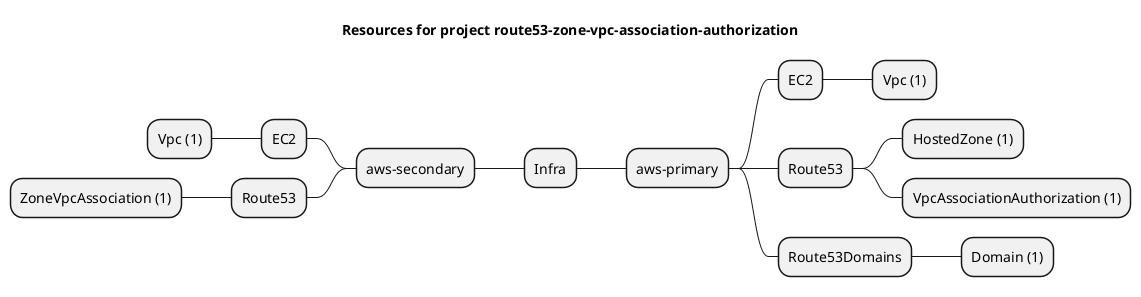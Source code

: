 @startmindmap
title Resources for project route53-zone-vpc-association-authorization
skinparam monochrome true
+ Infra
++ aws-primary
+++ EC2
++++ Vpc (1)
+++ Route53
++++ HostedZone (1)
++++ VpcAssociationAuthorization (1)
+++ Route53Domains
++++ Domain (1)
-- aws-secondary
--- EC2
---- Vpc (1)
--- Route53
---- ZoneVpcAssociation (1)
@endmindmap